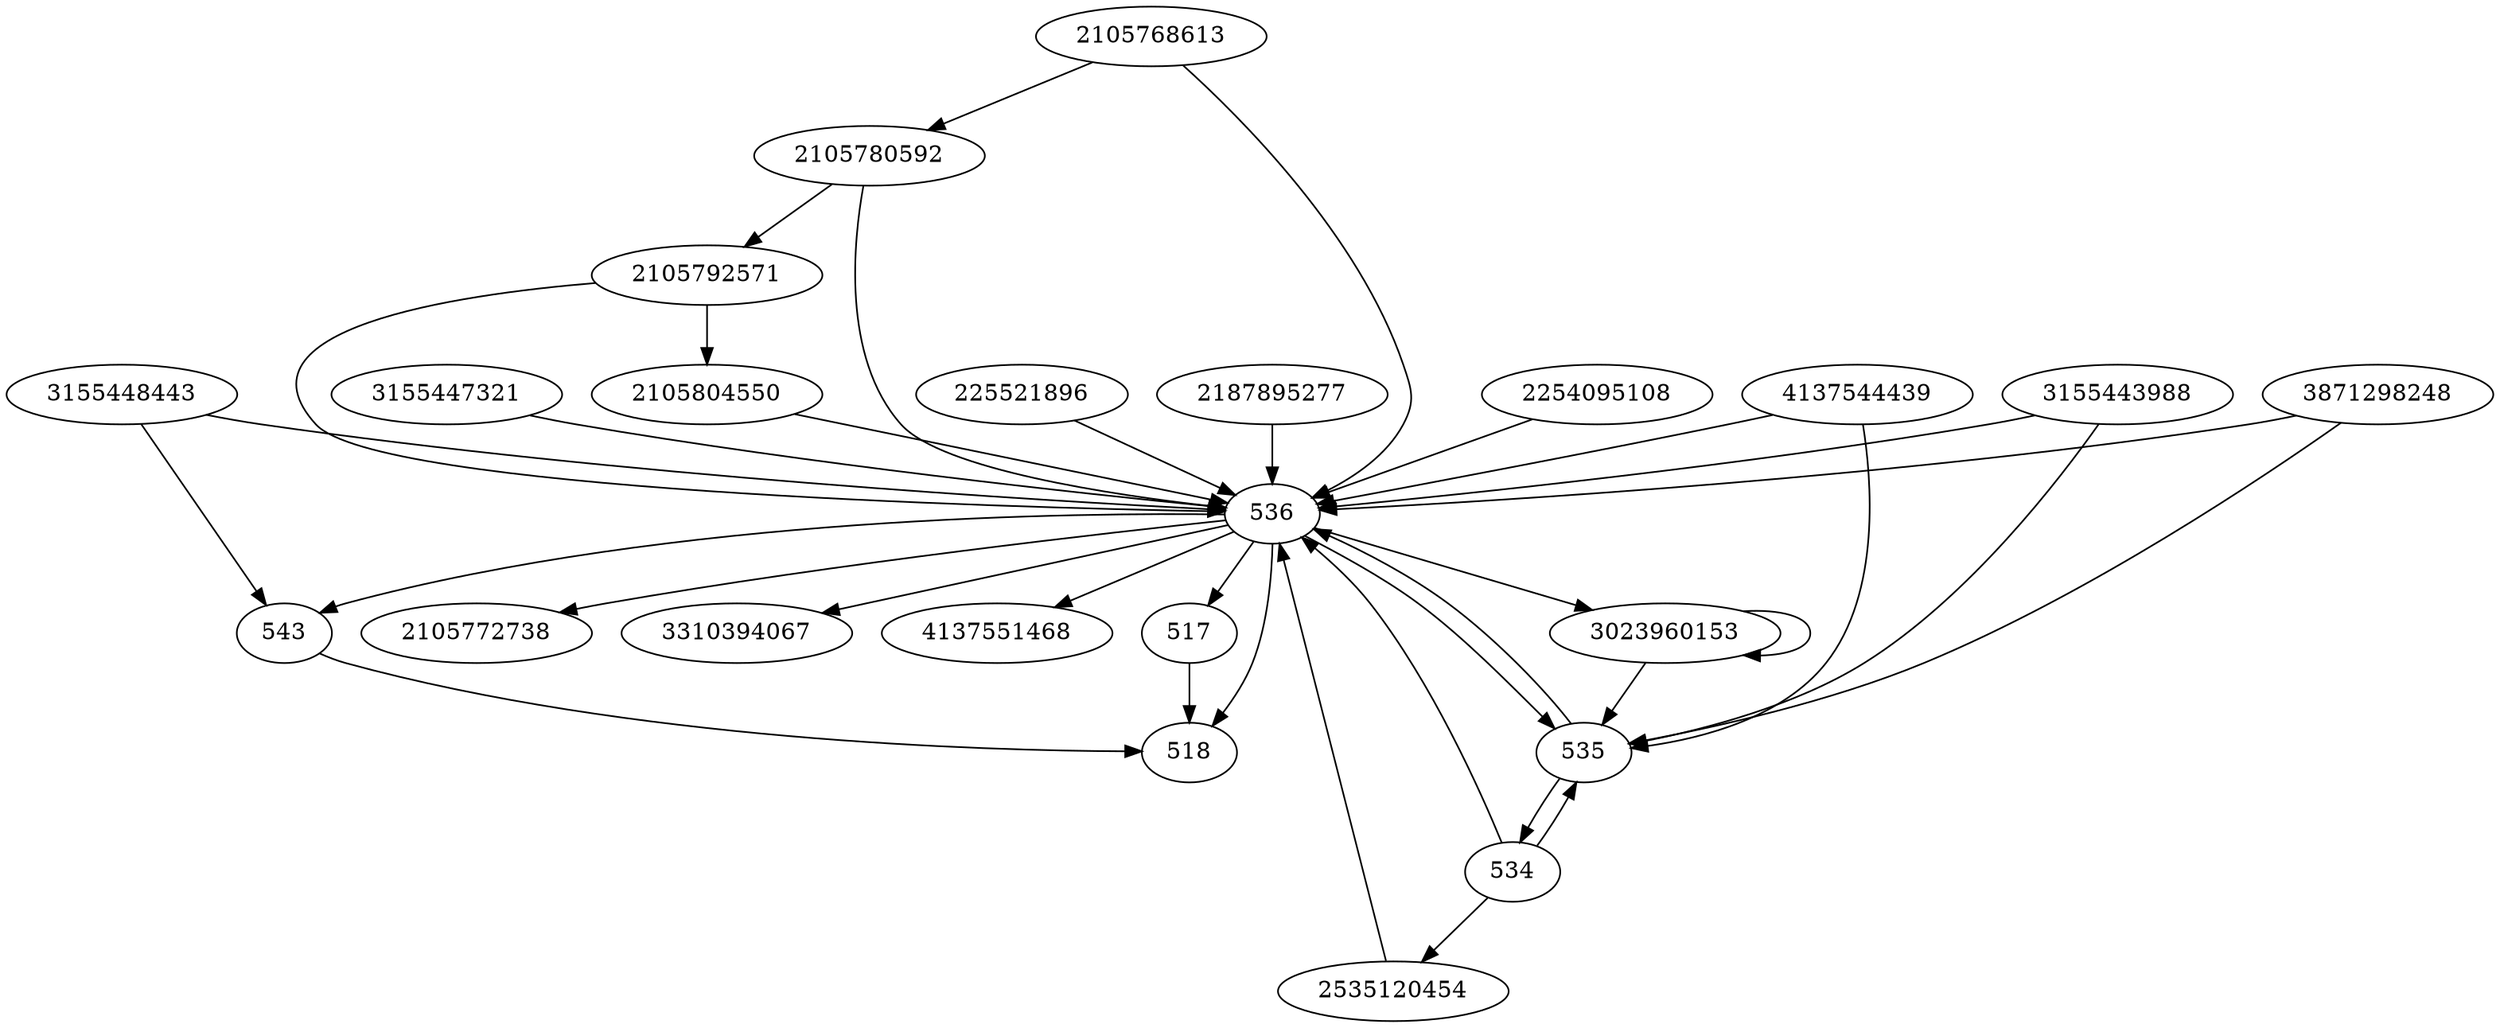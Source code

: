 digraph  {
2254095108;
517;
2105804550;
518;
3155443988;
534;
535;
536;
3155447321;
543;
2105768613;
2105792571;
2105772738;
2535120454;
3871298248;
3310394067;
3023960153;
225521896;
4137551468;
2187895277;
2105780592;
4137544439;
3155448443;
2254095108 -> 536;
517 -> 518;
2105804550 -> 536;
3155443988 -> 535;
3155443988 -> 536;
534 -> 2535120454;
534 -> 536;
534 -> 535;
535 -> 534;
535 -> 536;
536 -> 517;
536 -> 518;
536 -> 2105772738;
536 -> 3310394067;
536 -> 4137551468;
536 -> 3023960153;
536 -> 543;
536 -> 535;
3155447321 -> 536;
543 -> 518;
2105768613 -> 536;
2105768613 -> 2105780592;
2105792571 -> 536;
2105792571 -> 2105804550;
2535120454 -> 536;
3871298248 -> 535;
3871298248 -> 536;
3023960153 -> 535;
3023960153 -> 3023960153;
225521896 -> 536;
2187895277 -> 536;
2105780592 -> 536;
2105780592 -> 2105792571;
4137544439 -> 535;
4137544439 -> 536;
3155448443 -> 543;
3155448443 -> 536;
}
